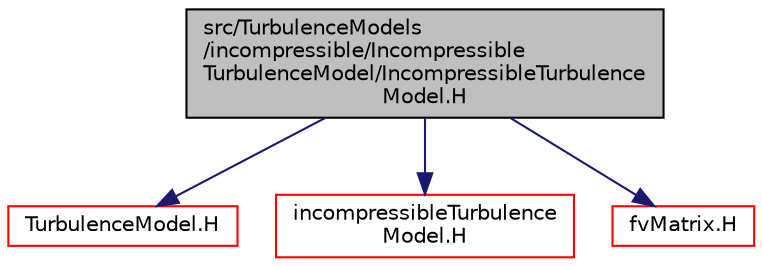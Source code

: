 digraph "src/TurbulenceModels/incompressible/IncompressibleTurbulenceModel/IncompressibleTurbulenceModel.H"
{
  bgcolor="transparent";
  edge [fontname="Helvetica",fontsize="10",labelfontname="Helvetica",labelfontsize="10"];
  node [fontname="Helvetica",fontsize="10",shape=record];
  Node0 [label="src/TurbulenceModels\l/incompressible/Incompressible\lTurbulenceModel/IncompressibleTurbulence\lModel.H",height=0.2,width=0.4,color="black", fillcolor="grey75", style="filled", fontcolor="black"];
  Node0 -> Node1 [color="midnightblue",fontsize="10",style="solid",fontname="Helvetica"];
  Node1 [label="TurbulenceModel.H",height=0.2,width=0.4,color="red",URL="$a18230.html"];
  Node0 -> Node328 [color="midnightblue",fontsize="10",style="solid",fontname="Helvetica"];
  Node328 [label="incompressibleTurbulence\lModel.H",height=0.2,width=0.4,color="red",URL="$a17690.html"];
  Node0 -> Node329 [color="midnightblue",fontsize="10",style="solid",fontname="Helvetica"];
  Node329 [label="fvMatrix.H",height=0.2,width=0.4,color="red",URL="$a03467.html"];
}
